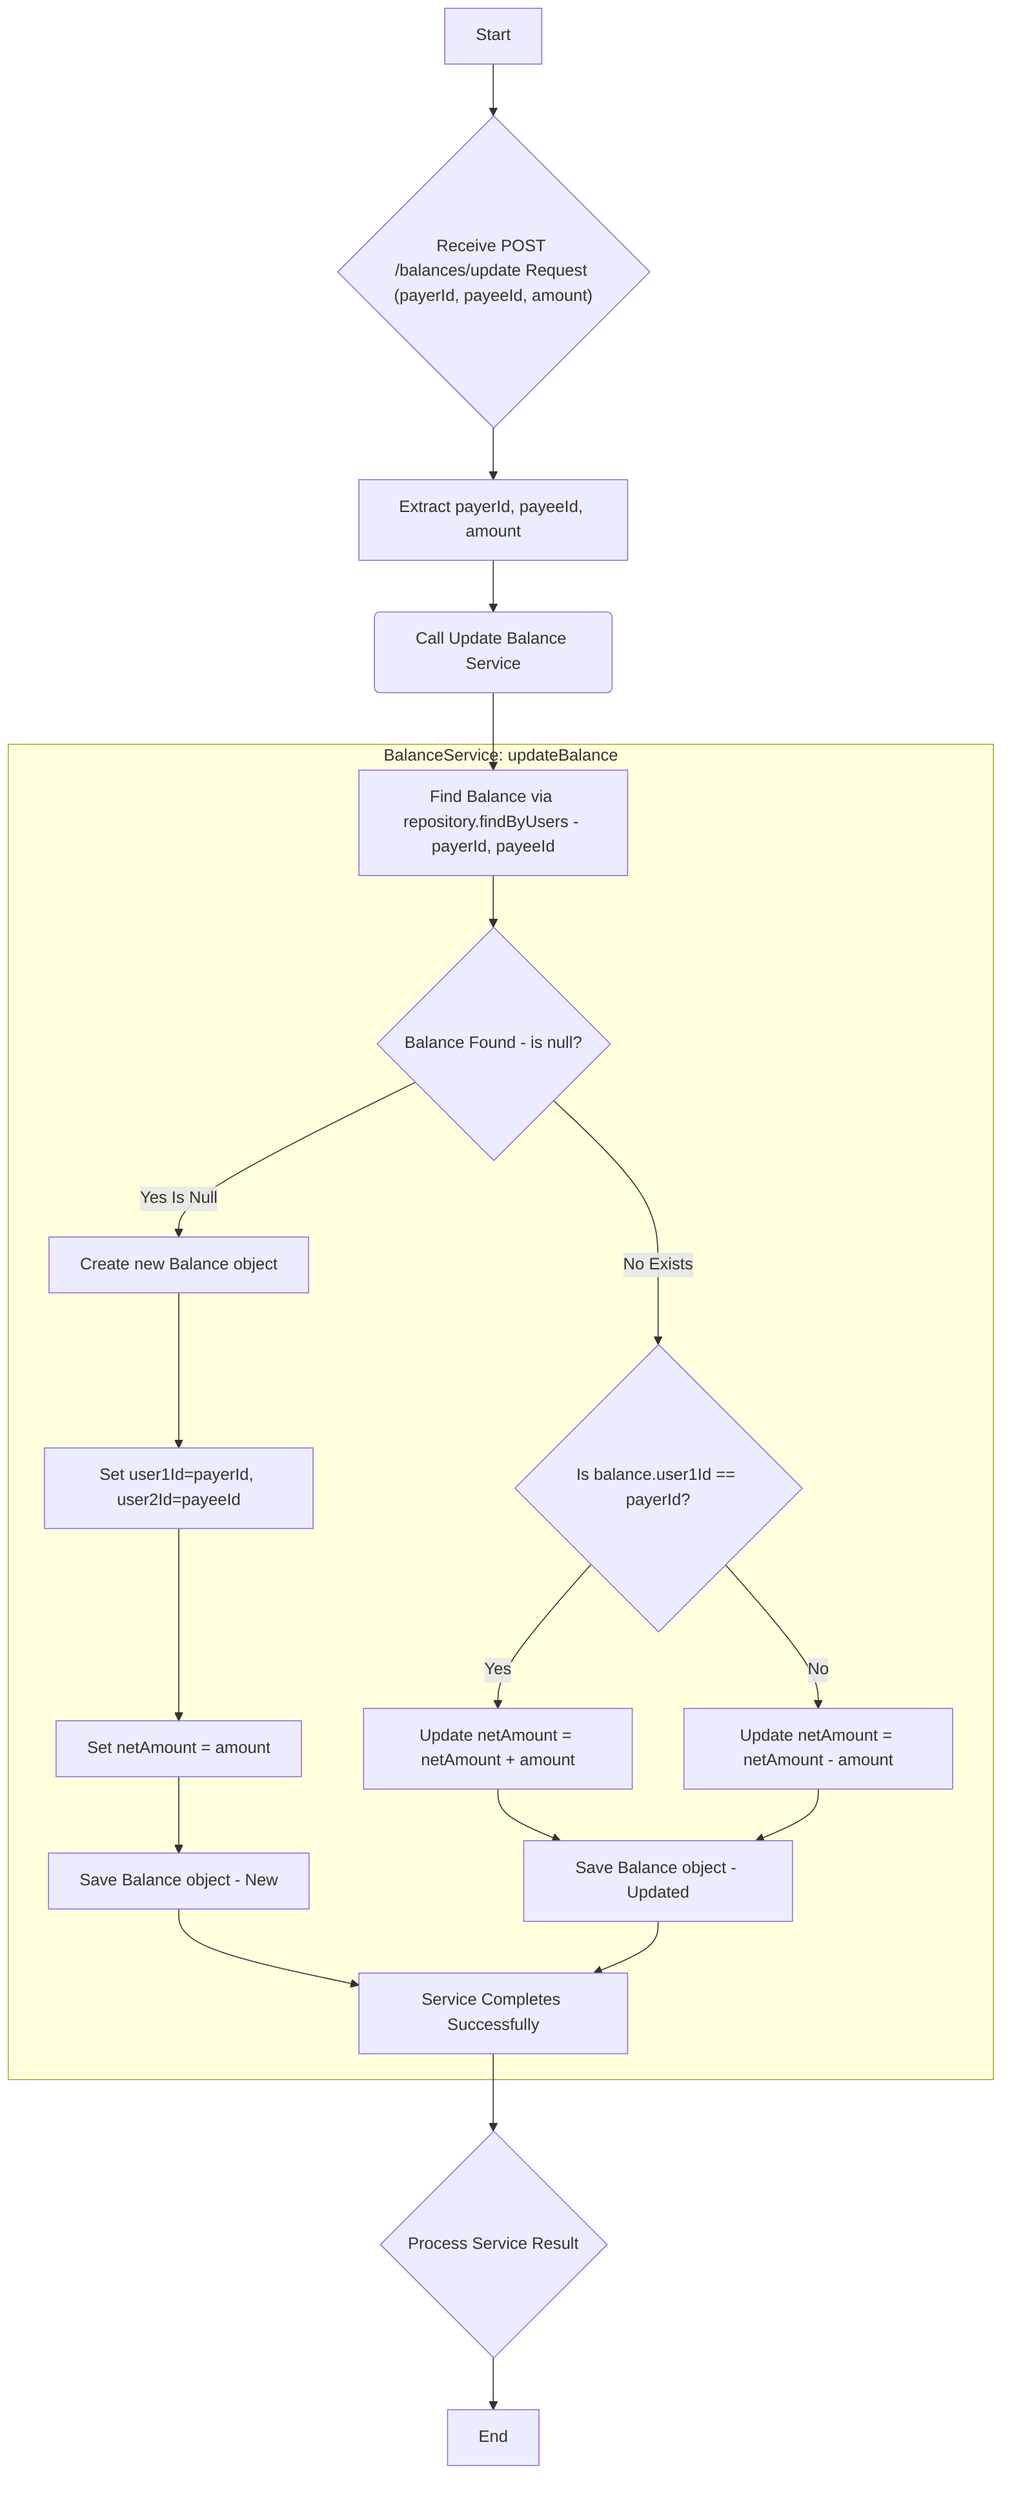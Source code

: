 graph TD
    A[Start] --> B{"Receive POST /balances/update Request (payerId, payeeId, amount)"};
    B --> C[Extract payerId, payeeId, amount];
    C --> D(Call Update Balance Service);

subgraph "BalanceService: updateBalance"
E[Find Balance via repository.findByUsers - payerId, payeeId];
E --> F{Balance Found - is null?};
F -- Yes Is Null --> G[Create new Balance object];
G --> H[Set user1Id=payerId, user2Id=payeeId];
H --> I[Set netAmount = amount];

F -- No Exists --> J{Is balance.user1Id == payerId?};
J -- Yes --> K[Update netAmount = netAmount + amount];
J -- No --> L[Update netAmount = netAmount - amount];

I --> M[Save Balance object - New];
K --> N[Save Balance object - Updated];
L --> N;

M --> O[Service Completes Successfully];
N --> O;
end

D --> E;

O --> P{Process Service Result};

P --> ZEnd[End];